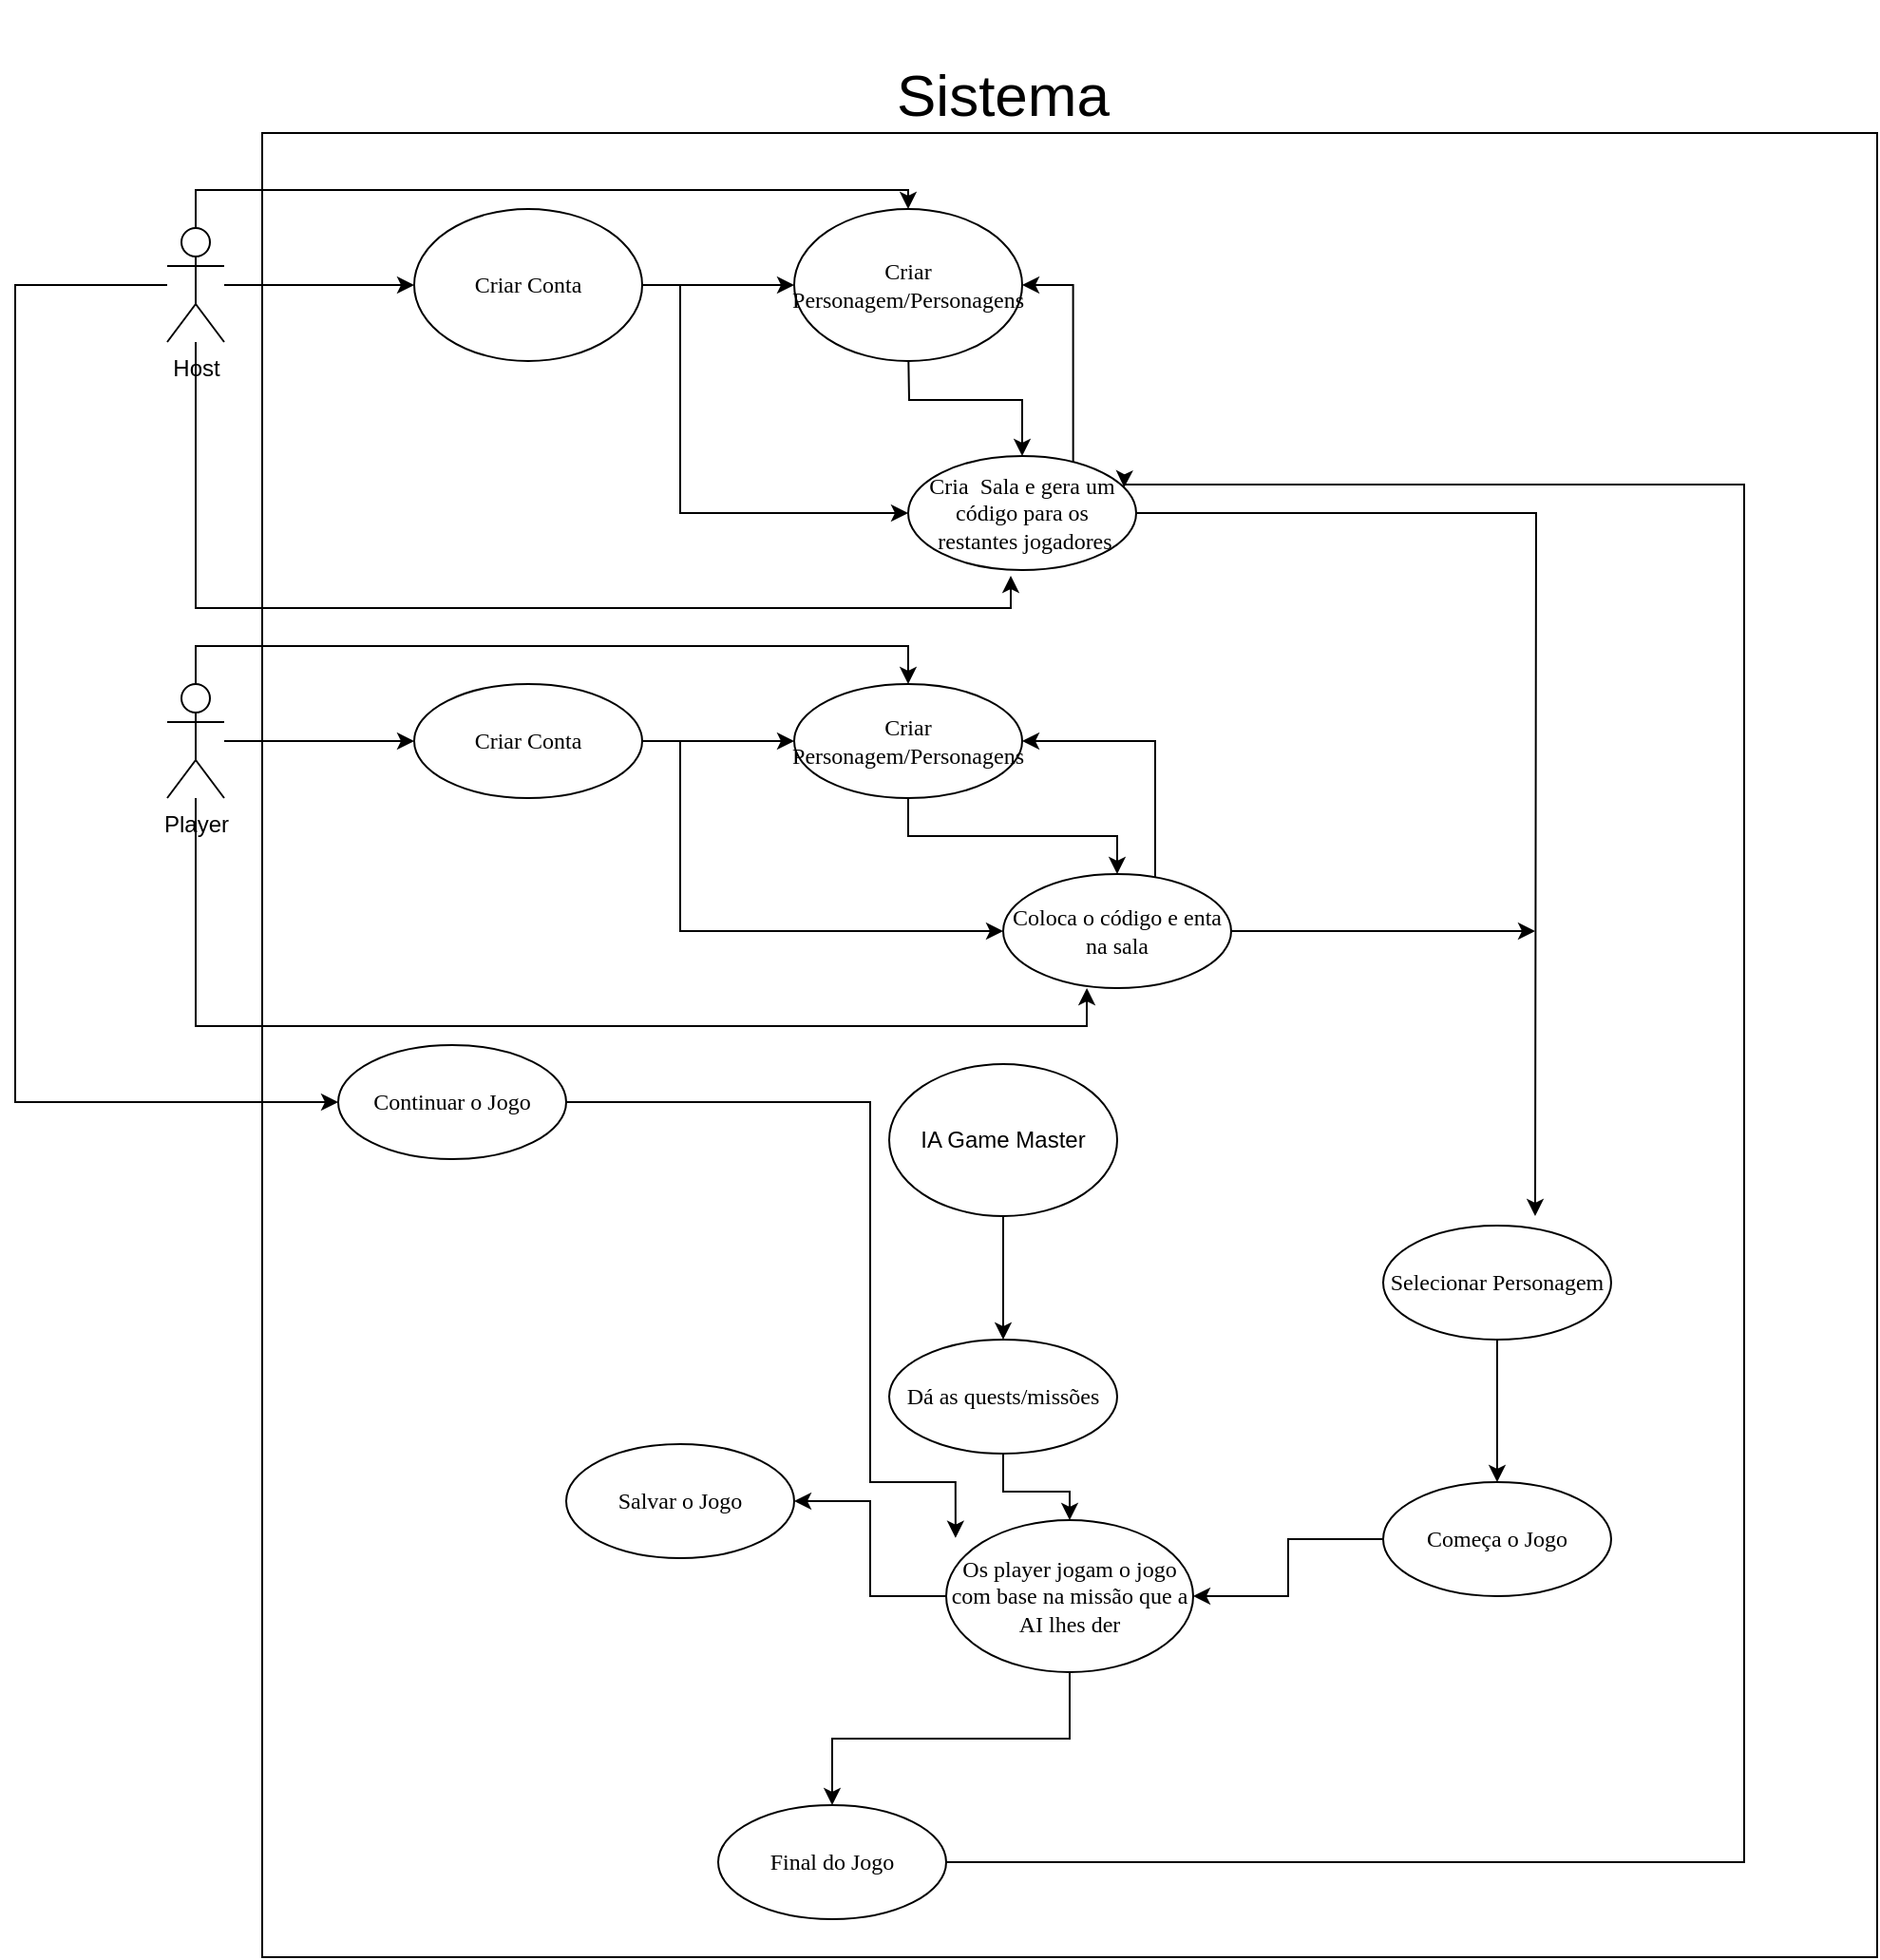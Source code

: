 <mxfile version="24.7.16">
  <diagram name="Página-1" id="m0QteRWzUCi3-6giT8xJ">
    <mxGraphModel dx="3033" dy="2357" grid="1" gridSize="10" guides="1" tooltips="1" connect="1" arrows="1" fold="1" page="1" pageScale="1" pageWidth="827" pageHeight="1169" math="0" shadow="0">
      <root>
        <mxCell id="0" />
        <mxCell id="1" parent="0" />
        <mxCell id="MzG-DU7XLGtjmCk2zkSj-113" value="" style="rounded=0;whiteSpace=wrap;html=1;" parent="1" vertex="1">
          <mxGeometry x="90" y="10" width="850" height="960" as="geometry" />
        </mxCell>
        <mxCell id="MzG-DU7XLGtjmCk2zkSj-5" value="" style="edgeStyle=orthogonalEdgeStyle;rounded=0;orthogonalLoop=1;jettySize=auto;html=1;" parent="1" source="MzG-DU7XLGtjmCk2zkSj-2" edge="1">
          <mxGeometry relative="1" as="geometry">
            <mxPoint x="170" y="90" as="targetPoint" />
          </mxGeometry>
        </mxCell>
        <mxCell id="MzG-DU7XLGtjmCk2zkSj-105" style="edgeStyle=orthogonalEdgeStyle;rounded=0;orthogonalLoop=1;jettySize=auto;html=1;entryX=0.5;entryY=0;entryDx=0;entryDy=0;" parent="1" source="MzG-DU7XLGtjmCk2zkSj-2" target="MzG-DU7XLGtjmCk2zkSj-119" edge="1">
          <mxGeometry relative="1" as="geometry">
            <mxPoint x="430" y="60" as="targetPoint" />
            <Array as="points">
              <mxPoint x="55" y="40" />
              <mxPoint x="430" y="40" />
            </Array>
          </mxGeometry>
        </mxCell>
        <mxCell id="MzG-DU7XLGtjmCk2zkSj-116" style="edgeStyle=orthogonalEdgeStyle;rounded=0;orthogonalLoop=1;jettySize=auto;html=1;entryX=0;entryY=0.5;entryDx=0;entryDy=0;" parent="1" source="MzG-DU7XLGtjmCk2zkSj-2" target="MzG-DU7XLGtjmCk2zkSj-89" edge="1">
          <mxGeometry relative="1" as="geometry">
            <Array as="points">
              <mxPoint x="-40" y="90" />
              <mxPoint x="-40" y="520" />
            </Array>
          </mxGeometry>
        </mxCell>
        <mxCell id="MzG-DU7XLGtjmCk2zkSj-2" value="Host&lt;div&gt;&lt;br&gt;&lt;/div&gt;" style="shape=umlActor;verticalLabelPosition=bottom;verticalAlign=top;html=1;outlineConnect=0;" parent="1" vertex="1">
          <mxGeometry x="40" y="60" width="30" height="60" as="geometry" />
        </mxCell>
        <mxCell id="MzG-DU7XLGtjmCk2zkSj-17" value="" style="edgeStyle=orthogonalEdgeStyle;rounded=0;orthogonalLoop=1;jettySize=auto;html=1;" parent="1" edge="1">
          <mxGeometry relative="1" as="geometry">
            <mxPoint x="290" y="90" as="sourcePoint" />
            <mxPoint x="370" y="90" as="targetPoint" />
          </mxGeometry>
        </mxCell>
        <mxCell id="MzG-DU7XLGtjmCk2zkSj-81" style="edgeStyle=orthogonalEdgeStyle;rounded=0;orthogonalLoop=1;jettySize=auto;html=1;entryX=0;entryY=0.5;entryDx=0;entryDy=0;" parent="1" target="MzG-DU7XLGtjmCk2zkSj-18" edge="1">
          <mxGeometry relative="1" as="geometry">
            <mxPoint x="290" y="90" as="sourcePoint" />
            <Array as="points">
              <mxPoint x="310" y="90" />
              <mxPoint x="310" y="210" />
            </Array>
          </mxGeometry>
        </mxCell>
        <mxCell id="MzG-DU7XLGtjmCk2zkSj-19" value="" style="edgeStyle=orthogonalEdgeStyle;rounded=0;orthogonalLoop=1;jettySize=auto;html=1;" parent="1" target="MzG-DU7XLGtjmCk2zkSj-18" edge="1">
          <mxGeometry relative="1" as="geometry">
            <mxPoint x="430" y="120" as="sourcePoint" />
          </mxGeometry>
        </mxCell>
        <mxCell id="MzG-DU7XLGtjmCk2zkSj-49" style="edgeStyle=orthogonalEdgeStyle;rounded=0;orthogonalLoop=1;jettySize=auto;html=1;" parent="1" source="MzG-DU7XLGtjmCk2zkSj-18" edge="1">
          <mxGeometry relative="1" as="geometry">
            <mxPoint x="760" y="580" as="targetPoint" />
          </mxGeometry>
        </mxCell>
        <mxCell id="MzG-DU7XLGtjmCk2zkSj-82" style="edgeStyle=orthogonalEdgeStyle;rounded=0;orthogonalLoop=1;jettySize=auto;html=1;exitX=0.75;exitY=0;exitDx=0;exitDy=0;entryX=1;entryY=0.5;entryDx=0;entryDy=0;" parent="1" source="MzG-DU7XLGtjmCk2zkSj-18" target="MzG-DU7XLGtjmCk2zkSj-119" edge="1">
          <mxGeometry relative="1" as="geometry">
            <mxPoint x="490" y="75" as="targetPoint" />
          </mxGeometry>
        </mxCell>
        <mxCell id="MzG-DU7XLGtjmCk2zkSj-18" value="&lt;div&gt;Cria&amp;nbsp; Sala e gera um código para os&lt;/div&gt;&lt;div&gt;&amp;nbsp;restantes jogadores&lt;/div&gt;" style="ellipse;whiteSpace=wrap;html=1;fontFamily=Times New Roman;" parent="1" vertex="1">
          <mxGeometry x="430" y="180" width="120" height="60" as="geometry" />
        </mxCell>
        <mxCell id="MzG-DU7XLGtjmCk2zkSj-36" value="" style="edgeStyle=orthogonalEdgeStyle;rounded=0;orthogonalLoop=1;jettySize=auto;html=1;" parent="1" source="MzG-DU7XLGtjmCk2zkSj-20" target="MzG-DU7XLGtjmCk2zkSj-27" edge="1">
          <mxGeometry relative="1" as="geometry" />
        </mxCell>
        <mxCell id="MzG-DU7XLGtjmCk2zkSj-107" style="edgeStyle=orthogonalEdgeStyle;rounded=0;orthogonalLoop=1;jettySize=auto;html=1;entryX=0.5;entryY=0;entryDx=0;entryDy=0;" parent="1" source="MzG-DU7XLGtjmCk2zkSj-20" target="MzG-DU7XLGtjmCk2zkSj-28" edge="1">
          <mxGeometry relative="1" as="geometry">
            <Array as="points">
              <mxPoint x="55" y="280" />
              <mxPoint x="430" y="280" />
            </Array>
          </mxGeometry>
        </mxCell>
        <mxCell id="MzG-DU7XLGtjmCk2zkSj-20" value="Player&lt;div&gt;&lt;br&gt;&lt;/div&gt;" style="shape=umlActor;verticalLabelPosition=bottom;verticalAlign=top;html=1;outlineConnect=0;" parent="1" vertex="1">
          <mxGeometry x="40" y="300" width="30" height="60" as="geometry" />
        </mxCell>
        <mxCell id="MzG-DU7XLGtjmCk2zkSj-26" value="" style="edgeStyle=orthogonalEdgeStyle;rounded=0;orthogonalLoop=1;jettySize=auto;html=1;" parent="1" source="MzG-DU7XLGtjmCk2zkSj-27" target="MzG-DU7XLGtjmCk2zkSj-28" edge="1">
          <mxGeometry relative="1" as="geometry" />
        </mxCell>
        <mxCell id="MzG-DU7XLGtjmCk2zkSj-83" style="edgeStyle=orthogonalEdgeStyle;rounded=0;orthogonalLoop=1;jettySize=auto;html=1;entryX=0;entryY=0.5;entryDx=0;entryDy=0;" parent="1" source="MzG-DU7XLGtjmCk2zkSj-27" target="MzG-DU7XLGtjmCk2zkSj-39" edge="1">
          <mxGeometry relative="1" as="geometry">
            <Array as="points">
              <mxPoint x="310" y="330" />
              <mxPoint x="310" y="430" />
            </Array>
          </mxGeometry>
        </mxCell>
        <mxCell id="MzG-DU7XLGtjmCk2zkSj-27" value="&lt;div&gt;Criar Conta&lt;/div&gt;" style="ellipse;whiteSpace=wrap;html=1;fontFamily=Times New Roman;" parent="1" vertex="1">
          <mxGeometry x="170" y="300" width="120" height="60" as="geometry" />
        </mxCell>
        <mxCell id="MzG-DU7XLGtjmCk2zkSj-42" value="" style="edgeStyle=orthogonalEdgeStyle;rounded=0;orthogonalLoop=1;jettySize=auto;html=1;" parent="1" source="MzG-DU7XLGtjmCk2zkSj-28" target="MzG-DU7XLGtjmCk2zkSj-39" edge="1">
          <mxGeometry relative="1" as="geometry" />
        </mxCell>
        <mxCell id="MzG-DU7XLGtjmCk2zkSj-28" value="Criar Personagem/Personagens" style="ellipse;whiteSpace=wrap;html=1;fontFamily=Times New Roman;" parent="1" vertex="1">
          <mxGeometry x="370" y="300" width="120" height="60" as="geometry" />
        </mxCell>
        <mxCell id="MzG-DU7XLGtjmCk2zkSj-84" style="edgeStyle=orthogonalEdgeStyle;rounded=0;orthogonalLoop=1;jettySize=auto;html=1;entryX=1;entryY=0.5;entryDx=0;entryDy=0;" parent="1" source="MzG-DU7XLGtjmCk2zkSj-39" target="MzG-DU7XLGtjmCk2zkSj-28" edge="1">
          <mxGeometry relative="1" as="geometry">
            <Array as="points">
              <mxPoint x="560" y="330" />
            </Array>
          </mxGeometry>
        </mxCell>
        <mxCell id="MzG-DU7XLGtjmCk2zkSj-85" style="edgeStyle=orthogonalEdgeStyle;rounded=0;orthogonalLoop=1;jettySize=auto;html=1;" parent="1" source="MzG-DU7XLGtjmCk2zkSj-39" edge="1">
          <mxGeometry relative="1" as="geometry">
            <mxPoint x="760" y="430" as="targetPoint" />
          </mxGeometry>
        </mxCell>
        <mxCell id="MzG-DU7XLGtjmCk2zkSj-39" value="&lt;div&gt;Coloca o código e enta na sala&lt;/div&gt;" style="ellipse;whiteSpace=wrap;html=1;fontFamily=Times New Roman;" parent="1" vertex="1">
          <mxGeometry x="480" y="400" width="120" height="60" as="geometry" />
        </mxCell>
        <mxCell id="MzG-DU7XLGtjmCk2zkSj-55" value="" style="edgeStyle=orthogonalEdgeStyle;rounded=0;orthogonalLoop=1;jettySize=auto;html=1;" parent="1" source="MzG-DU7XLGtjmCk2zkSj-45" target="MzG-DU7XLGtjmCk2zkSj-54" edge="1">
          <mxGeometry relative="1" as="geometry" />
        </mxCell>
        <mxCell id="MzG-DU7XLGtjmCk2zkSj-45" value="Selecionar Personagem" style="ellipse;whiteSpace=wrap;html=1;fontFamily=Times New Roman;" parent="1" vertex="1">
          <mxGeometry x="680" y="585" width="120" height="60" as="geometry" />
        </mxCell>
        <mxCell id="MzG-DU7XLGtjmCk2zkSj-64" value="" style="edgeStyle=orthogonalEdgeStyle;rounded=0;orthogonalLoop=1;jettySize=auto;html=1;" parent="1" source="MzG-DU7XLGtjmCk2zkSj-54" target="MzG-DU7XLGtjmCk2zkSj-63" edge="1">
          <mxGeometry relative="1" as="geometry" />
        </mxCell>
        <mxCell id="MzG-DU7XLGtjmCk2zkSj-54" value="Começa o Jogo" style="ellipse;whiteSpace=wrap;html=1;fontFamily=Times New Roman;" parent="1" vertex="1">
          <mxGeometry x="680" y="720" width="120" height="60" as="geometry" />
        </mxCell>
        <mxCell id="MzG-DU7XLGtjmCk2zkSj-59" value="" style="edgeStyle=orthogonalEdgeStyle;rounded=0;orthogonalLoop=1;jettySize=auto;html=1;" parent="1" source="MzG-DU7XLGtjmCk2zkSj-56" target="MzG-DU7XLGtjmCk2zkSj-57" edge="1">
          <mxGeometry relative="1" as="geometry" />
        </mxCell>
        <mxCell id="MzG-DU7XLGtjmCk2zkSj-56" value="IA Game Master" style="ellipse;whiteSpace=wrap;html=1;" parent="1" vertex="1">
          <mxGeometry x="420" y="500" width="120" height="80" as="geometry" />
        </mxCell>
        <mxCell id="MzG-DU7XLGtjmCk2zkSj-65" value="" style="edgeStyle=orthogonalEdgeStyle;rounded=0;orthogonalLoop=1;jettySize=auto;html=1;" parent="1" source="MzG-DU7XLGtjmCk2zkSj-57" target="MzG-DU7XLGtjmCk2zkSj-63" edge="1">
          <mxGeometry relative="1" as="geometry" />
        </mxCell>
        <mxCell id="MzG-DU7XLGtjmCk2zkSj-57" value="Dá as quests/missões" style="ellipse;whiteSpace=wrap;html=1;fontFamily=Times New Roman;" parent="1" vertex="1">
          <mxGeometry x="420" y="645" width="120" height="60" as="geometry" />
        </mxCell>
        <mxCell id="MzG-DU7XLGtjmCk2zkSj-99" value="" style="edgeStyle=orthogonalEdgeStyle;rounded=0;orthogonalLoop=1;jettySize=auto;html=1;" parent="1" source="MzG-DU7XLGtjmCk2zkSj-63" target="MzG-DU7XLGtjmCk2zkSj-86" edge="1">
          <mxGeometry relative="1" as="geometry" />
        </mxCell>
        <mxCell id="MzG-DU7XLGtjmCk2zkSj-111" style="edgeStyle=orthogonalEdgeStyle;rounded=0;orthogonalLoop=1;jettySize=auto;html=1;entryX=0.5;entryY=0;entryDx=0;entryDy=0;" parent="1" source="MzG-DU7XLGtjmCk2zkSj-63" target="MzG-DU7XLGtjmCk2zkSj-108" edge="1">
          <mxGeometry relative="1" as="geometry" />
        </mxCell>
        <mxCell id="MzG-DU7XLGtjmCk2zkSj-63" value="Os player jogam o jogo com base na missão que a AI lhes der" style="ellipse;whiteSpace=wrap;html=1;fontFamily=Times New Roman;" parent="1" vertex="1">
          <mxGeometry x="450" y="740" width="130" height="80" as="geometry" />
        </mxCell>
        <mxCell id="MzG-DU7XLGtjmCk2zkSj-86" value="Salvar o Jogo" style="ellipse;whiteSpace=wrap;html=1;fontFamily=Times New Roman;" parent="1" vertex="1">
          <mxGeometry x="250" y="700" width="120" height="60" as="geometry" />
        </mxCell>
        <mxCell id="MzG-DU7XLGtjmCk2zkSj-89" value="Continuar o Jogo" style="ellipse;whiteSpace=wrap;html=1;fontFamily=Times New Roman;" parent="1" vertex="1">
          <mxGeometry x="130" y="490" width="120" height="60" as="geometry" />
        </mxCell>
        <mxCell id="MzG-DU7XLGtjmCk2zkSj-98" style="edgeStyle=orthogonalEdgeStyle;rounded=0;orthogonalLoop=1;jettySize=auto;html=1;entryX=0.038;entryY=0.117;entryDx=0;entryDy=0;entryPerimeter=0;" parent="1" source="MzG-DU7XLGtjmCk2zkSj-89" target="MzG-DU7XLGtjmCk2zkSj-63" edge="1">
          <mxGeometry relative="1" as="geometry">
            <Array as="points">
              <mxPoint x="410" y="520" />
              <mxPoint x="410" y="720" />
              <mxPoint x="455" y="720" />
            </Array>
          </mxGeometry>
        </mxCell>
        <mxCell id="MzG-DU7XLGtjmCk2zkSj-104" style="edgeStyle=orthogonalEdgeStyle;rounded=0;orthogonalLoop=1;jettySize=auto;html=1;entryX=0.45;entryY=1.05;entryDx=0;entryDy=0;entryPerimeter=0;" parent="1" source="MzG-DU7XLGtjmCk2zkSj-2" target="MzG-DU7XLGtjmCk2zkSj-18" edge="1">
          <mxGeometry relative="1" as="geometry">
            <Array as="points">
              <mxPoint x="55" y="260" />
              <mxPoint x="484" y="260" />
            </Array>
          </mxGeometry>
        </mxCell>
        <mxCell id="MzG-DU7XLGtjmCk2zkSj-106" style="edgeStyle=orthogonalEdgeStyle;rounded=0;orthogonalLoop=1;jettySize=auto;html=1;entryX=0.367;entryY=1;entryDx=0;entryDy=0;entryPerimeter=0;" parent="1" source="MzG-DU7XLGtjmCk2zkSj-20" target="MzG-DU7XLGtjmCk2zkSj-39" edge="1">
          <mxGeometry relative="1" as="geometry">
            <Array as="points">
              <mxPoint x="55" y="480" />
              <mxPoint x="524" y="480" />
            </Array>
          </mxGeometry>
        </mxCell>
        <mxCell id="MzG-DU7XLGtjmCk2zkSj-112" style="edgeStyle=orthogonalEdgeStyle;rounded=0;orthogonalLoop=1;jettySize=auto;html=1;entryX=1;entryY=0.25;entryDx=0;entryDy=0;" parent="1" source="MzG-DU7XLGtjmCk2zkSj-108" target="MzG-DU7XLGtjmCk2zkSj-18" edge="1">
          <mxGeometry relative="1" as="geometry">
            <mxPoint x="830" y="280" as="targetPoint" />
            <Array as="points">
              <mxPoint x="870" y="920" />
              <mxPoint x="870" y="195" />
            </Array>
          </mxGeometry>
        </mxCell>
        <mxCell id="MzG-DU7XLGtjmCk2zkSj-108" value="Final do Jogo" style="ellipse;whiteSpace=wrap;html=1;fontFamily=Times New Roman;" parent="1" vertex="1">
          <mxGeometry x="330" y="890" width="120" height="60" as="geometry" />
        </mxCell>
        <mxCell id="MzG-DU7XLGtjmCk2zkSj-115" value="Sistema" style="text;html=1;align=center;verticalAlign=middle;whiteSpace=wrap;rounded=0;fontSize=31;" parent="1" vertex="1">
          <mxGeometry x="380" y="-60" width="200" height="100" as="geometry" />
        </mxCell>
        <mxCell id="MzG-DU7XLGtjmCk2zkSj-118" value="Criar Conta" style="ellipse;whiteSpace=wrap;html=1;rounded=0;strokeColor=default;align=center;verticalAlign=middle;fontFamily=Times New Roman;fontSize=12;fontColor=default;fillColor=default;" parent="1" vertex="1">
          <mxGeometry x="170" y="50" width="120" height="80" as="geometry" />
        </mxCell>
        <mxCell id="MzG-DU7XLGtjmCk2zkSj-119" value="Criar Personagem/Personagens" style="ellipse;whiteSpace=wrap;html=1;rounded=0;strokeColor=default;align=center;verticalAlign=middle;fontFamily=Times New Roman;fontSize=12;fontColor=default;fillColor=default;" parent="1" vertex="1">
          <mxGeometry x="370" y="50" width="120" height="80" as="geometry" />
        </mxCell>
      </root>
    </mxGraphModel>
  </diagram>
</mxfile>
